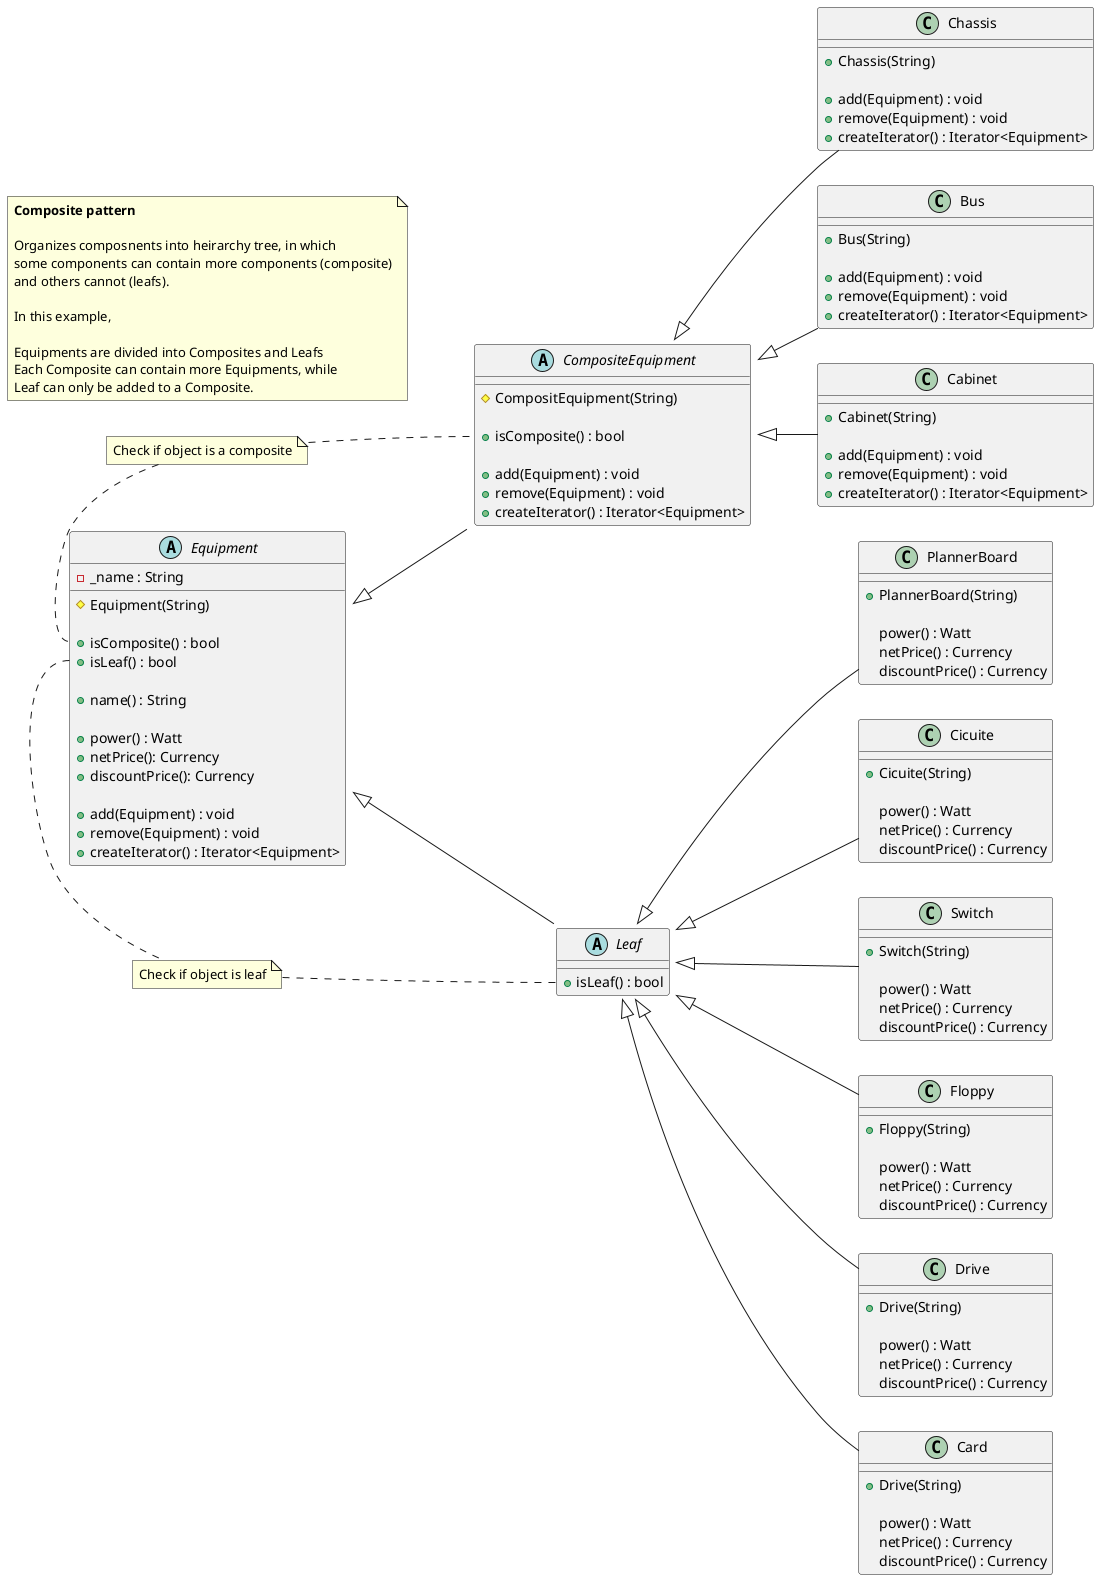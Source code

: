 @startuml

left to right direction

note as n1
    <b>Composite pattern</b> 
    
    Organizes composnents into heirarchy tree, in which
    some components can contain more components (composite)
    and others cannot (leafs).

    In this example,

    Equipments are divided into Composites and Leafs
    Each Composite can contain more Equipments, while
    Leaf can only be added to a Composite.
end note

abstract Equipment {
        - _name : String
        
        #Equipment(String)
        
        +isComposite() : bool
        +isLeaf() : bool
        
        +name() : String

        +power() : Watt
        +netPrice(): Currency
        +discountPrice(): Currency
        
        +add(Equipment) : void
        +remove(Equipment) : void
        +createIterator() : Iterator<Equipment>
    }
    
abstract CompositeEquipment {
        #CompositEquipment(String)
        
        +isComposite() : bool
        
        +add(Equipment) : void
        +remove(Equipment) : void
        +createIterator() : Iterator<Equipment>
    }
    
abstract Leaf {
        +isLeaf() : bool
    }

note as n2
    Check if object is a composite
end note

n2 .. CompositeEquipment::isComposite
n2 .right. Equipment::isComposite

note as n3
    Check if object is leaf
end note

n3 .. Leaf::isLeaf
n3 .left. Equipment::isLeaf

class Floppy {
        +Floppy(String)
        
        power() : Watt
        netPrice() : Currency
        discountPrice() : Currency
    }
    
class Drive {
        +Drive(String)
        
        power() : Watt
        netPrice() : Currency
        discountPrice() : Currency
    }
    
class Card {
        +Drive(String)
        
        power() : Watt
        netPrice() : Currency
        discountPrice() : Currency
    }
    
class PlannerBoard {
        +PlannerBoard(String)
        
        power() : Watt
        netPrice() : Currency
        discountPrice() : Currency
    }
    
class Cicuite {
        +Cicuite(String)
        
        power() : Watt
        netPrice() : Currency
        discountPrice() : Currency
    }
    
class Switch {
        +Switch(String)
        
        power() : Watt
        netPrice() : Currency
        discountPrice() : Currency
    }
    
class Chassis {
        +Chassis(String)
        
        +add(Equipment) : void
        +remove(Equipment) : void
        +createIterator() : Iterator<Equipment>
        }
    
class Bus {
        +Bus(String)
        
        +add(Equipment) : void
        +remove(Equipment) : void
        +createIterator() : Iterator<Equipment>
        }
    
class Cabinet {
        +Cabinet(String)
        
        +add(Equipment) : void
        +remove(Equipment) : void
        +createIterator() : Iterator<Equipment>
        }
    
Equipment <|-- Leaf
Equipment <|-- CompositeEquipment

Leaf <|-- Floppy
Leaf <|-- Drive
Leaf <|-- Card
Leaf <|-- PlannerBoard
Leaf <|-- Cicuite
Leaf <|-- Switch

CompositeEquipment <|-- Chassis
CompositeEquipment <|-- Bus
CompositeEquipment <|-- Cabinet

@enduml
